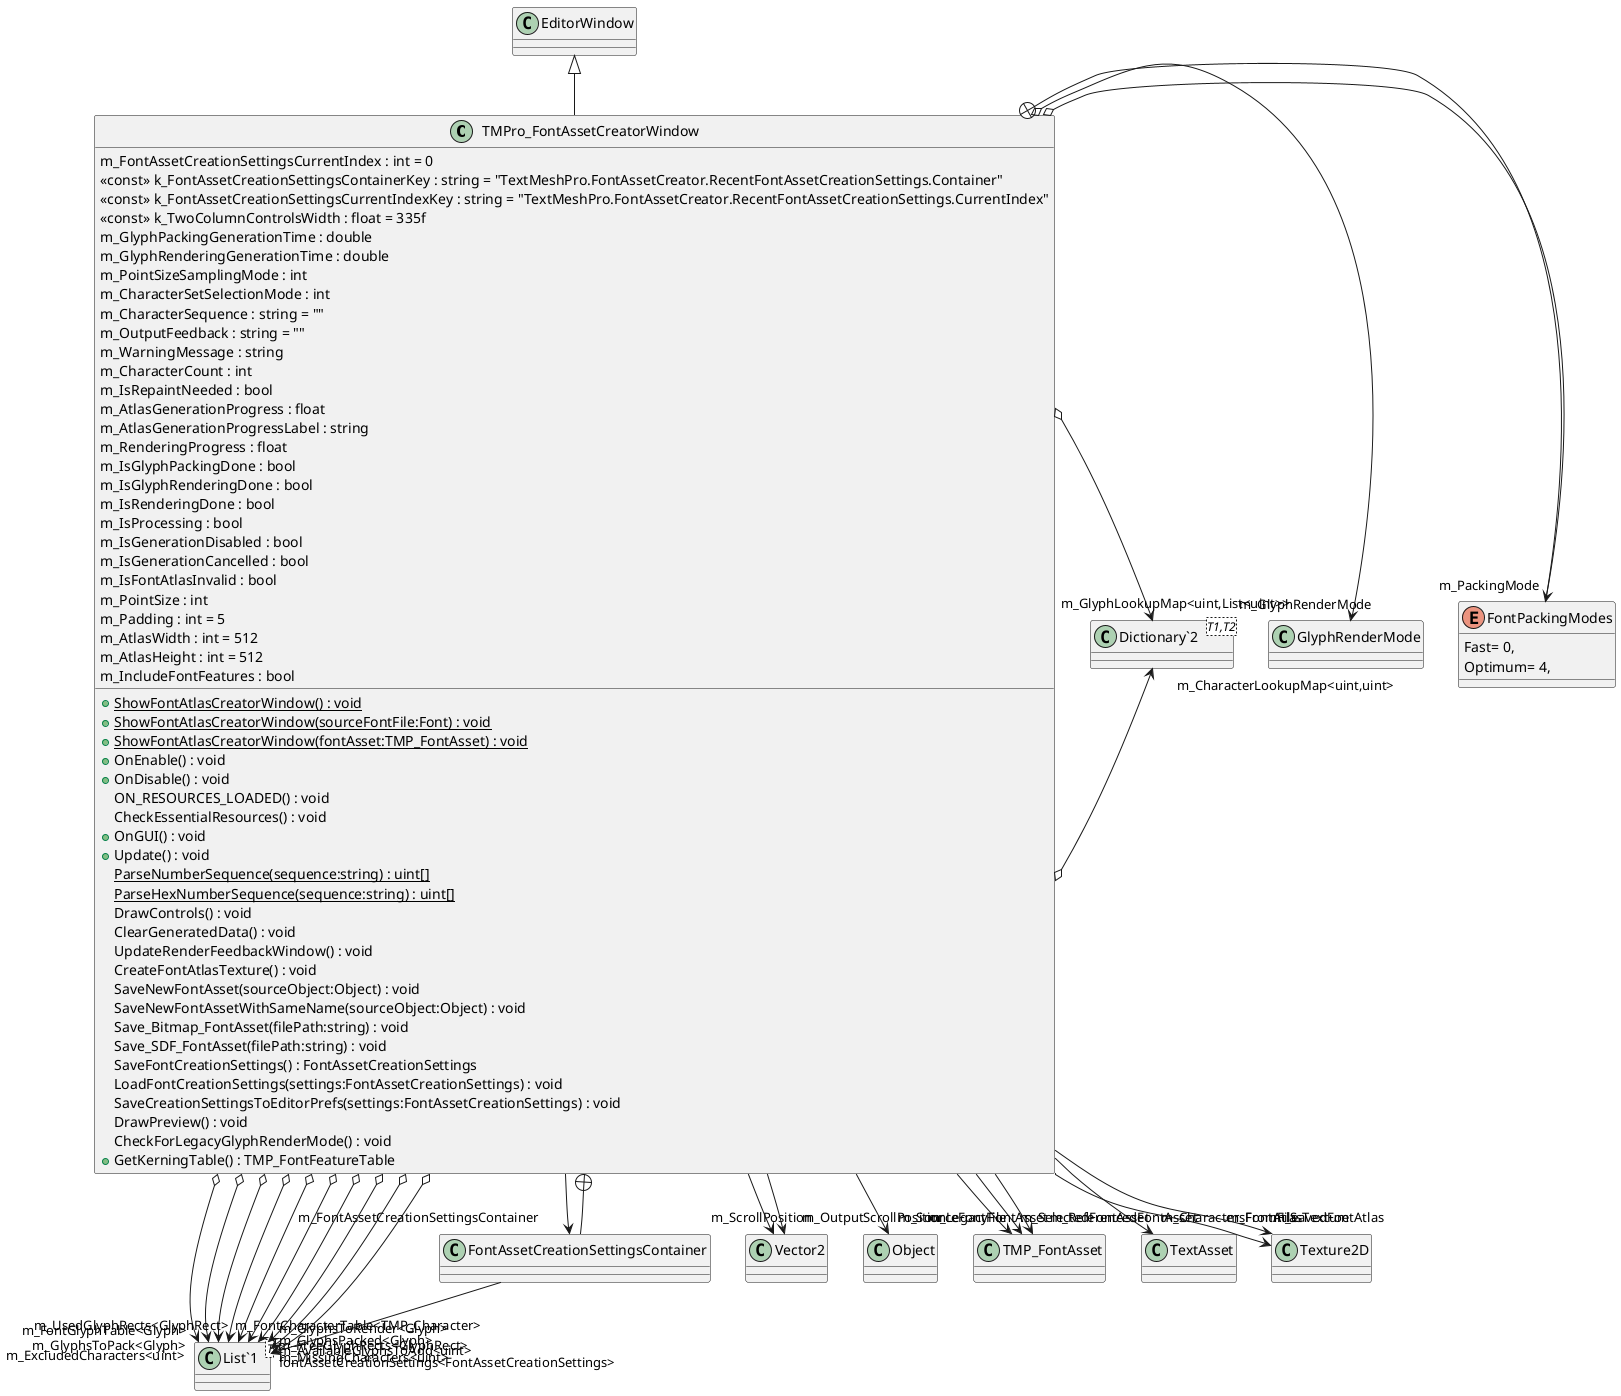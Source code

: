 @startuml
class TMPro_FontAssetCreatorWindow {
    + {static} ShowFontAtlasCreatorWindow() : void
    + {static} ShowFontAtlasCreatorWindow(sourceFontFile:Font) : void
    + {static} ShowFontAtlasCreatorWindow(fontAsset:TMP_FontAsset) : void
    m_FontAssetCreationSettingsCurrentIndex : int = 0
    <<const>> k_FontAssetCreationSettingsContainerKey : string = "TextMeshPro.FontAssetCreator.RecentFontAssetCreationSettings.Container"
    <<const>> k_FontAssetCreationSettingsCurrentIndexKey : string = "TextMeshPro.FontAssetCreator.RecentFontAssetCreationSettings.CurrentIndex"
    <<const>> k_TwoColumnControlsWidth : float = 335f
    m_GlyphPackingGenerationTime : double
    m_GlyphRenderingGenerationTime : double
    m_PointSizeSamplingMode : int
    m_CharacterSetSelectionMode : int
    m_CharacterSequence : string = ""
    m_OutputFeedback : string = ""
    m_WarningMessage : string
    m_CharacterCount : int
    m_IsRepaintNeeded : bool
    m_AtlasGenerationProgress : float
    m_AtlasGenerationProgressLabel : string
    m_RenderingProgress : float
    m_IsGlyphPackingDone : bool
    m_IsGlyphRenderingDone : bool
    m_IsRenderingDone : bool
    m_IsProcessing : bool
    m_IsGenerationDisabled : bool
    m_IsGenerationCancelled : bool
    m_IsFontAtlasInvalid : bool
    m_PointSize : int
    m_Padding : int = 5
    m_AtlasWidth : int = 512
    m_AtlasHeight : int = 512
    m_IncludeFontFeatures : bool
    + OnEnable() : void
    + OnDisable() : void
    ON_RESOURCES_LOADED() : void
    CheckEssentialResources() : void
    + OnGUI() : void
    + Update() : void
    {static} ParseNumberSequence(sequence:string) : uint[]
    {static} ParseHexNumberSequence(sequence:string) : uint[]
    DrawControls() : void
    ClearGeneratedData() : void
    UpdateRenderFeedbackWindow() : void
    CreateFontAtlasTexture() : void
    SaveNewFontAsset(sourceObject:Object) : void
    SaveNewFontAssetWithSameName(sourceObject:Object) : void
    Save_Bitmap_FontAsset(filePath:string) : void
    Save_SDF_FontAsset(filePath:string) : void
    SaveFontCreationSettings() : FontAssetCreationSettings
    LoadFontCreationSettings(settings:FontAssetCreationSettings) : void
    SaveCreationSettingsToEditorPrefs(settings:FontAssetCreationSettings) : void
    DrawPreview() : void
    CheckForLegacyGlyphRenderMode() : void
    + GetKerningTable() : TMP_FontFeatureTable
}
class FontAssetCreationSettingsContainer {
}
enum FontPackingModes {
    Fast= 0,
    Optimum= 4,
}
class "List`1"<T> {
}
class "Dictionary`2"<T1,T2> {
}
EditorWindow <|-- TMPro_FontAssetCreatorWindow
TMPro_FontAssetCreatorWindow --> "m_FontAssetCreationSettingsContainer" FontAssetCreationSettingsContainer
TMPro_FontAssetCreatorWindow o-> "m_PackingMode" FontPackingModes
TMPro_FontAssetCreatorWindow --> "m_ScrollPosition" Vector2
TMPro_FontAssetCreatorWindow --> "m_OutputScrollPosition" Vector2
TMPro_FontAssetCreatorWindow --> "m_SourceFontFile" Object
TMPro_FontAssetCreatorWindow --> "m_SelectedFontAsset" TMP_FontAsset
TMPro_FontAssetCreatorWindow --> "m_LegacyFontAsset" TMP_FontAsset
TMPro_FontAssetCreatorWindow --> "m_ReferencedFontAsset" TMP_FontAsset
TMPro_FontAssetCreatorWindow --> "m_CharactersFromFile" TextAsset
TMPro_FontAssetCreatorWindow o-> "m_GlyphRenderMode" GlyphRenderMode
TMPro_FontAssetCreatorWindow --> "m_FontAtlasTexture" Texture2D
TMPro_FontAssetCreatorWindow --> "m_SavedFontAtlas" Texture2D
TMPro_FontAssetCreatorWindow o-> "m_FontGlyphTable<Glyph>" "List`1"
TMPro_FontAssetCreatorWindow o-> "m_FontCharacterTable<TMP_Character>" "List`1"
TMPro_FontAssetCreatorWindow o-> "m_CharacterLookupMap<uint,uint>" "Dictionary`2"
TMPro_FontAssetCreatorWindow o-> "m_GlyphLookupMap<uint,List<uint>>" "Dictionary`2"
TMPro_FontAssetCreatorWindow o-> "m_GlyphsToPack<Glyph>" "List`1"
TMPro_FontAssetCreatorWindow o-> "m_GlyphsPacked<Glyph>" "List`1"
TMPro_FontAssetCreatorWindow o-> "m_FreeGlyphRects<GlyphRect>" "List`1"
TMPro_FontAssetCreatorWindow o-> "m_UsedGlyphRects<GlyphRect>" "List`1"
TMPro_FontAssetCreatorWindow o-> "m_GlyphsToRender<Glyph>" "List`1"
TMPro_FontAssetCreatorWindow o-> "m_AvailableGlyphsToAdd<uint>" "List`1"
TMPro_FontAssetCreatorWindow o-> "m_MissingCharacters<uint>" "List`1"
TMPro_FontAssetCreatorWindow o-> "m_ExcludedCharacters<uint>" "List`1"
TMPro_FontAssetCreatorWindow +-- FontAssetCreationSettingsContainer
FontAssetCreationSettingsContainer --> "fontAssetCreationSettings<FontAssetCreationSettings>" "List`1"
TMPro_FontAssetCreatorWindow +-- FontPackingModes
@enduml
